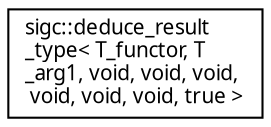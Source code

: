 digraph "Graphical Class Hierarchy"
{
  edge [fontname="Sans",fontsize="10",labelfontname="Sans",labelfontsize="10"];
  node [fontname="Sans",fontsize="10",shape=record];
  rankdir="LR";
  Node1 [label="sigc::deduce_result\l_type\< T_functor, T\l_arg1, void, void, void,\l void, void, void, true \>",height=0.2,width=0.4,color="black", fillcolor="white", style="filled",URL="$structsigc_1_1deduce__result__type_3_01T__functor_00_01T__arg1_00_01void_00_01void_00_01void_00_f4c559613b292c7b689426d5c155df15.html",tooltip="Deduce the return type of a functor."];
}
